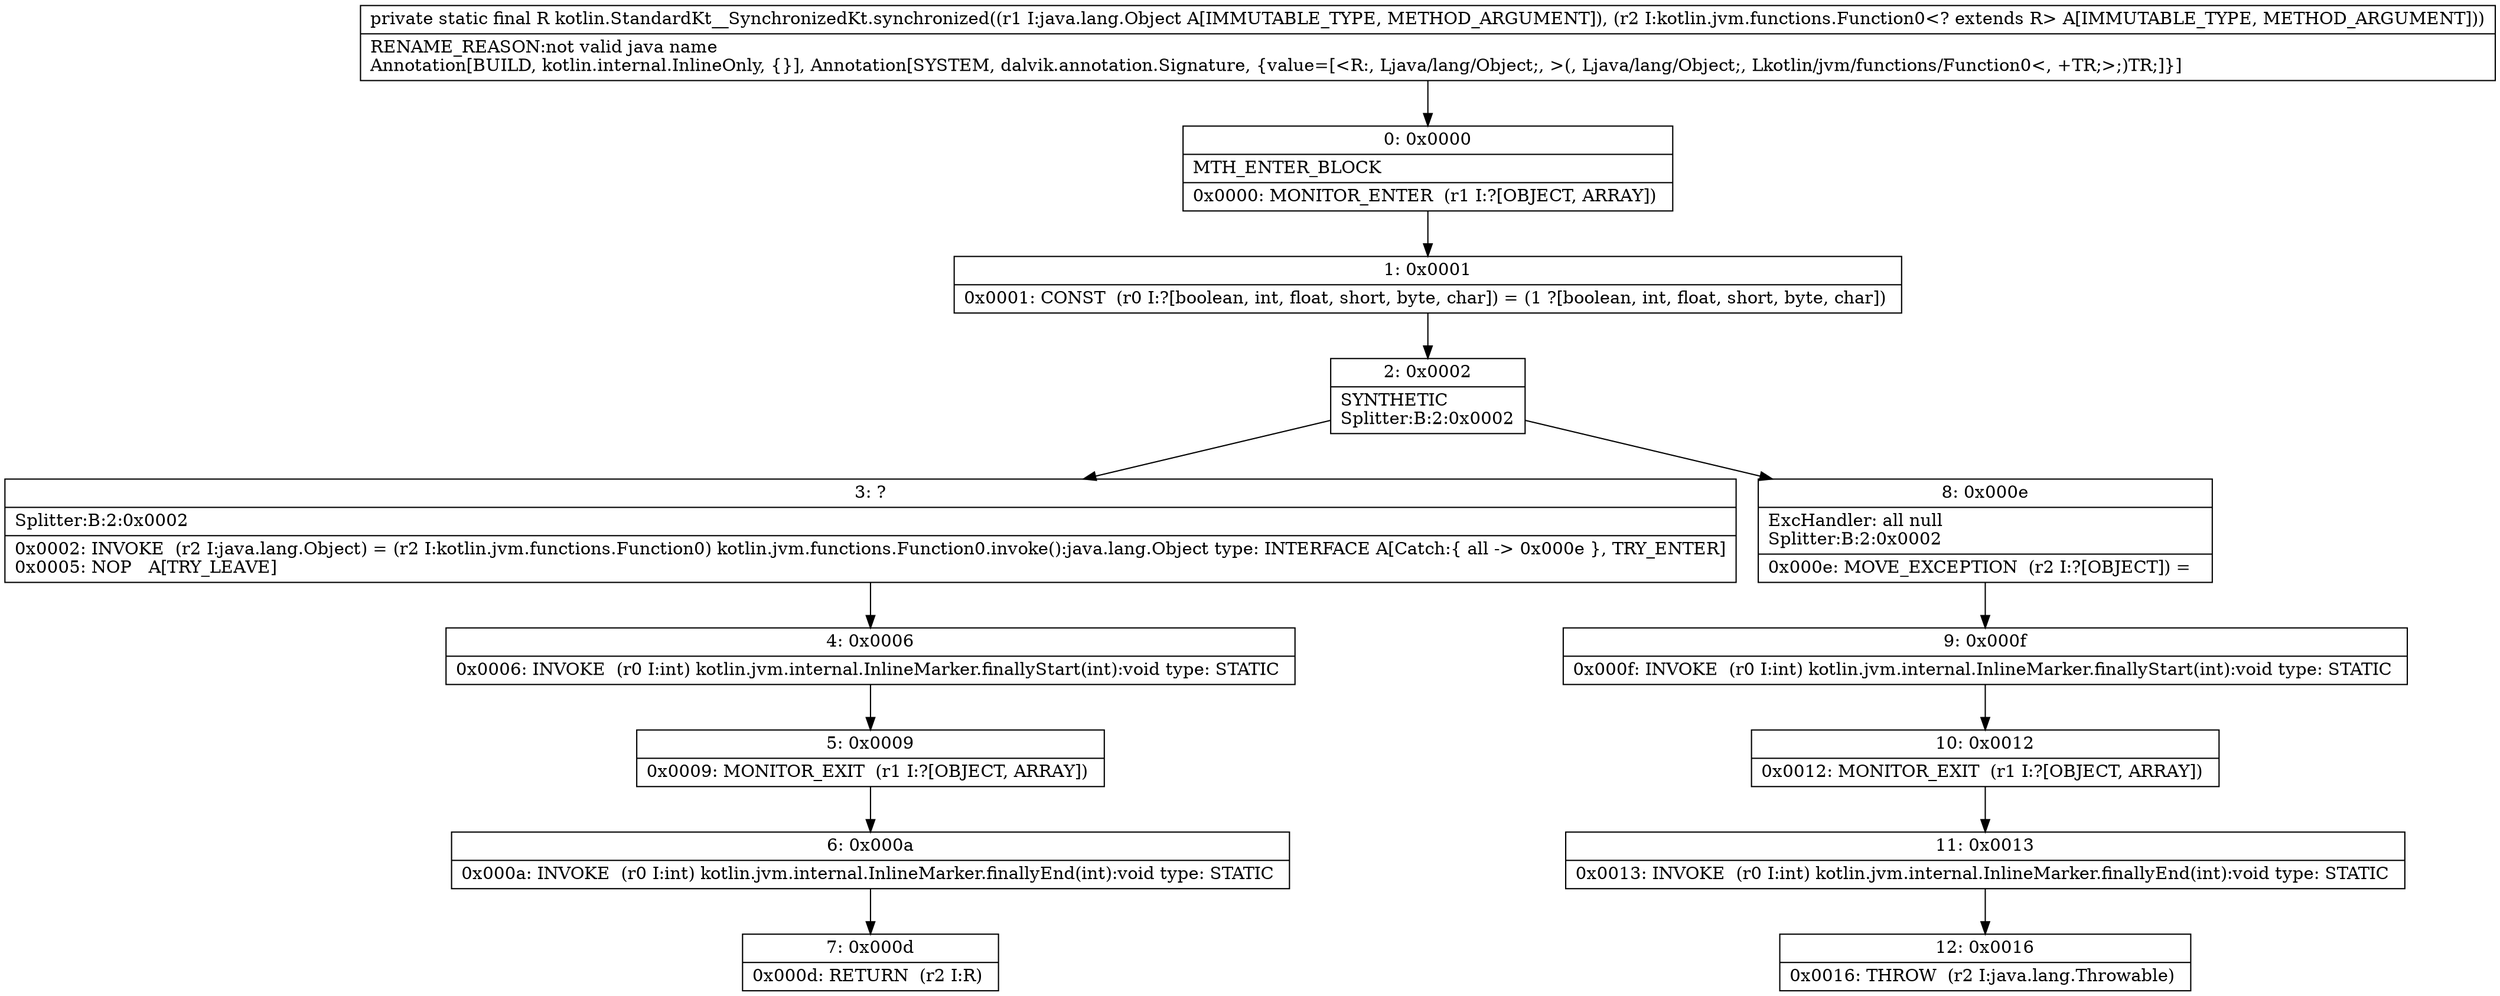 digraph "CFG forkotlin.StandardKt__SynchronizedKt.synchronized(Ljava\/lang\/Object;Lkotlin\/jvm\/functions\/Function0;)Ljava\/lang\/Object;" {
Node_0 [shape=record,label="{0\:\ 0x0000|MTH_ENTER_BLOCK\l|0x0000: MONITOR_ENTER  (r1 I:?[OBJECT, ARRAY]) \l}"];
Node_1 [shape=record,label="{1\:\ 0x0001|0x0001: CONST  (r0 I:?[boolean, int, float, short, byte, char]) = (1 ?[boolean, int, float, short, byte, char]) \l}"];
Node_2 [shape=record,label="{2\:\ 0x0002|SYNTHETIC\lSplitter:B:2:0x0002\l}"];
Node_3 [shape=record,label="{3\:\ ?|Splitter:B:2:0x0002\l|0x0002: INVOKE  (r2 I:java.lang.Object) = (r2 I:kotlin.jvm.functions.Function0) kotlin.jvm.functions.Function0.invoke():java.lang.Object type: INTERFACE A[Catch:\{ all \-\> 0x000e \}, TRY_ENTER]\l0x0005: NOP   A[TRY_LEAVE]\l}"];
Node_4 [shape=record,label="{4\:\ 0x0006|0x0006: INVOKE  (r0 I:int) kotlin.jvm.internal.InlineMarker.finallyStart(int):void type: STATIC \l}"];
Node_5 [shape=record,label="{5\:\ 0x0009|0x0009: MONITOR_EXIT  (r1 I:?[OBJECT, ARRAY]) \l}"];
Node_6 [shape=record,label="{6\:\ 0x000a|0x000a: INVOKE  (r0 I:int) kotlin.jvm.internal.InlineMarker.finallyEnd(int):void type: STATIC \l}"];
Node_7 [shape=record,label="{7\:\ 0x000d|0x000d: RETURN  (r2 I:R) \l}"];
Node_8 [shape=record,label="{8\:\ 0x000e|ExcHandler: all null\lSplitter:B:2:0x0002\l|0x000e: MOVE_EXCEPTION  (r2 I:?[OBJECT]) =  \l}"];
Node_9 [shape=record,label="{9\:\ 0x000f|0x000f: INVOKE  (r0 I:int) kotlin.jvm.internal.InlineMarker.finallyStart(int):void type: STATIC \l}"];
Node_10 [shape=record,label="{10\:\ 0x0012|0x0012: MONITOR_EXIT  (r1 I:?[OBJECT, ARRAY]) \l}"];
Node_11 [shape=record,label="{11\:\ 0x0013|0x0013: INVOKE  (r0 I:int) kotlin.jvm.internal.InlineMarker.finallyEnd(int):void type: STATIC \l}"];
Node_12 [shape=record,label="{12\:\ 0x0016|0x0016: THROW  (r2 I:java.lang.Throwable) \l}"];
MethodNode[shape=record,label="{private static final R kotlin.StandardKt__SynchronizedKt.synchronized((r1 I:java.lang.Object A[IMMUTABLE_TYPE, METHOD_ARGUMENT]), (r2 I:kotlin.jvm.functions.Function0\<? extends R\> A[IMMUTABLE_TYPE, METHOD_ARGUMENT]))  | RENAME_REASON:not valid java name\lAnnotation[BUILD, kotlin.internal.InlineOnly, \{\}], Annotation[SYSTEM, dalvik.annotation.Signature, \{value=[\<R:, Ljava\/lang\/Object;, \>(, Ljava\/lang\/Object;, Lkotlin\/jvm\/functions\/Function0\<, +TR;\>;)TR;]\}]\l}"];
MethodNode -> Node_0;
Node_0 -> Node_1;
Node_1 -> Node_2;
Node_2 -> Node_3;
Node_2 -> Node_8;
Node_3 -> Node_4;
Node_4 -> Node_5;
Node_5 -> Node_6;
Node_6 -> Node_7;
Node_8 -> Node_9;
Node_9 -> Node_10;
Node_10 -> Node_11;
Node_11 -> Node_12;
}

